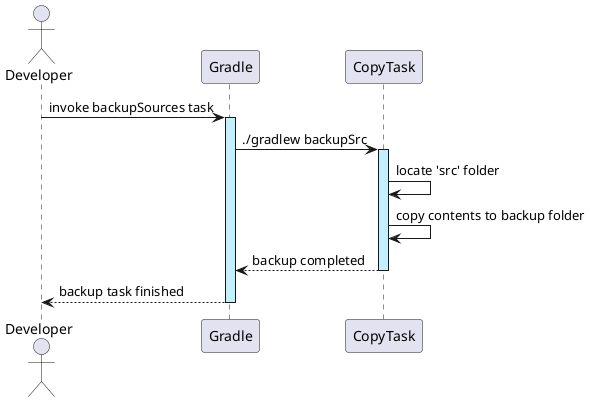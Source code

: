@startuml Backup_Task_Sequence
skinparam sequence {
  LifeLineBackgroundColor #application
}
actor Developer as D
participant "Gradle" as G
participant "CopyTask" as CT

D -> G++: invoke backupSources task
G -> CT ++: ./gradlew backupSrc
CT -> CT: locate 'src' folder
CT -> CT: copy contents to backup folder
CT --> G--: backup completed
G --> D--: backup task finished
@enduml